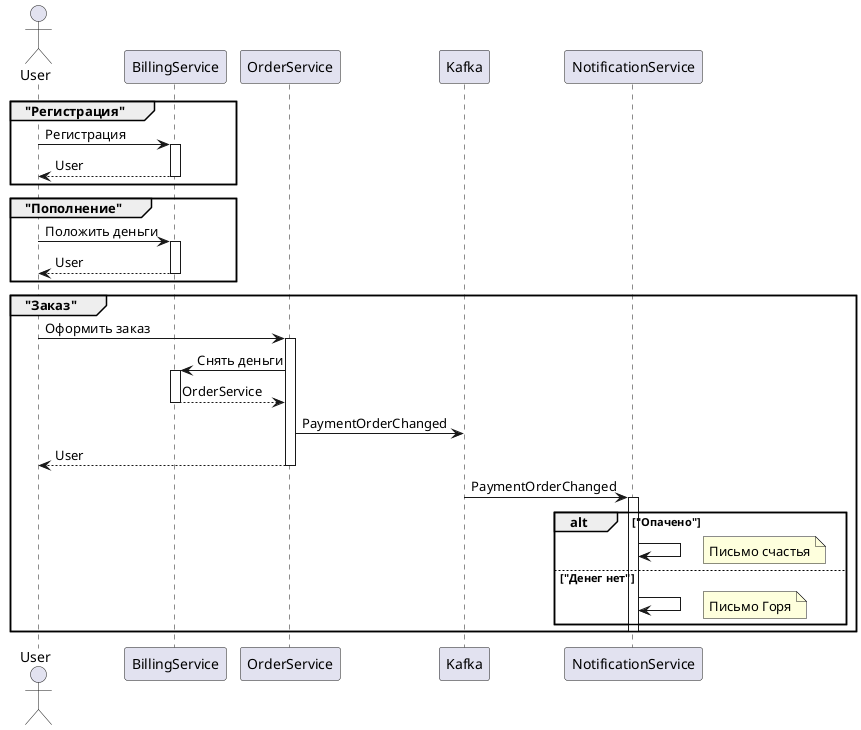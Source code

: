 @startuml
'https://plantuml.com/sequence-diagram

actor User
participant BillingService
participant OrderService
participant Kafka
participant NotificationService

group  "Регистрация"
User -> BillingService ++: Регистрация
return User
end

group  "Пополнение"
User -> BillingService ++ : Положить деньги
return User
end

group  "Заказ"
User -> OrderService ++: Оформить заказ
OrderService -> BillingService ++ : Снять деньги
return OrderService
OrderService -> Kafka: PaymentOrderChanged
return User

Kafka -> NotificationService ++: PaymentOrderChanged
alt "Опачено"
    NotificationService -> NotificationService
    note right: Письмо счастья
else "Денег нет"
    NotificationService -> NotificationService
    note right: Письмо Горя
end
deactivate NotificationService
end


@enduml
